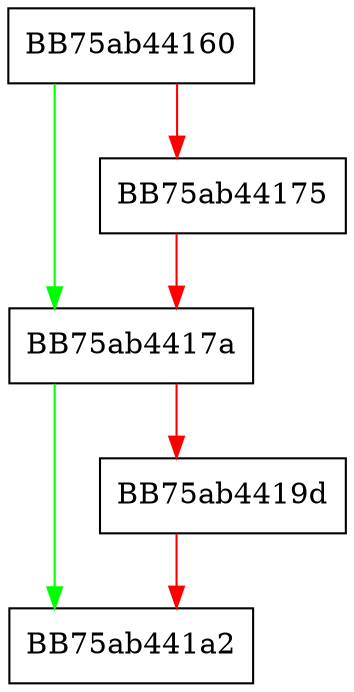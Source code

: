 digraph SetKey {
  node [shape="box"];
  graph [splines=ortho];
  BB75ab44160 -> BB75ab4417a [color="green"];
  BB75ab44160 -> BB75ab44175 [color="red"];
  BB75ab44175 -> BB75ab4417a [color="red"];
  BB75ab4417a -> BB75ab441a2 [color="green"];
  BB75ab4417a -> BB75ab4419d [color="red"];
  BB75ab4419d -> BB75ab441a2 [color="red"];
}